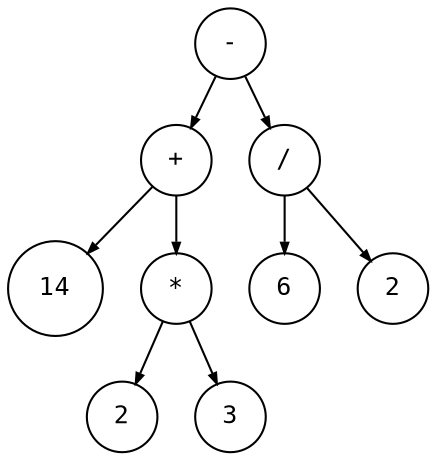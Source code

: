 digraph astgraph {
  node [shape=circle, fontsize=12, fontname="Courier", height=.1];
  ranksep=.3;
  edge [arrowsize=.5]

  node1 [label="-"]
  node2 [label="+"]
  node3 [label="14"]
  node4 [label="*"]
  node5 [label="2"]
  node6 [label="3"]
  node4 -> node5
  node4 -> node6
  node2 -> node3
  node2 -> node4
  node7 [label="/"]
  node8 [label="6"]
  node9 [label="2"]
  node7 -> node8
  node7 -> node9
  node1 -> node2
  node1 -> node7
}